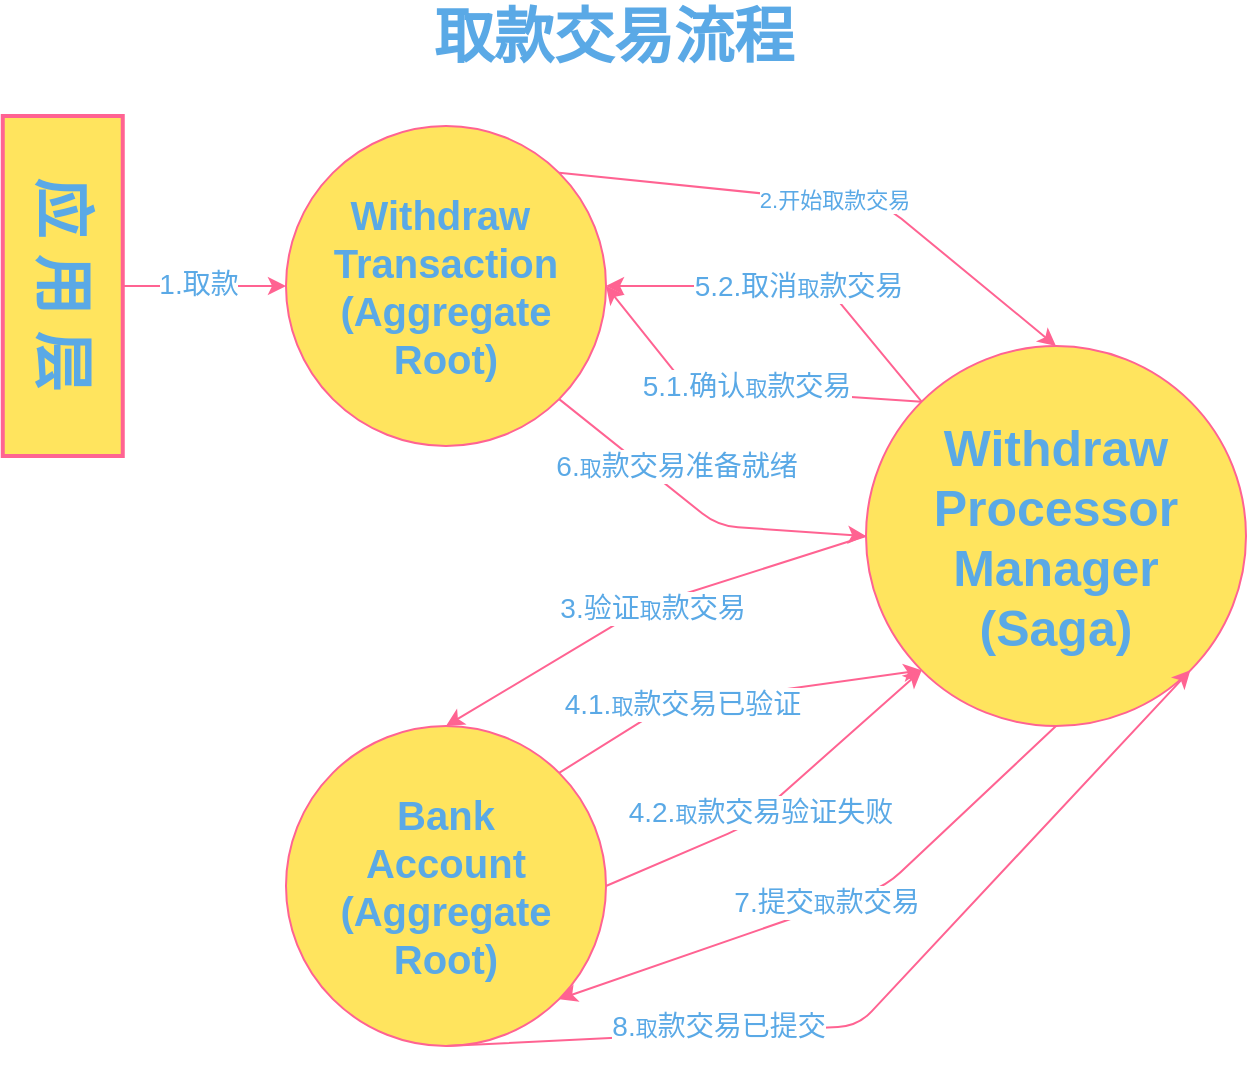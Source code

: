 <mxfile version="13.8.0" type="device"><diagram id="0JXJwRziPdHUfdTblAuO" name="第 1 页"><mxGraphModel dx="1422" dy="762" grid="1" gridSize="10" guides="1" tooltips="1" connect="1" arrows="1" fold="1" page="1" pageScale="1" pageWidth="827" pageHeight="1169" math="0" shadow="0"><root><mxCell id="0"/><mxCell id="1" parent="0"/><mxCell id="YhrCQjlHC9_9HuhFafB1-99" value="Bank&lt;br style=&quot;font-size: 20px&quot;&gt;Account&lt;br style=&quot;font-size: 20px&quot;&gt;(Aggregate&lt;br&gt;Root)" style="ellipse;whiteSpace=wrap;html=1;aspect=fixed;fillColor=#FFE45E;strokeColor=#FF6392;fontColor=#5AA9E6;fontSize=20;fontStyle=1;" vertex="1" parent="1"><mxGeometry x="250" y="380" width="160" height="160" as="geometry"/></mxCell><mxCell id="YhrCQjlHC9_9HuhFafB1-100" value="Withdraw&amp;nbsp;&lt;br style=&quot;font-size: 20px&quot;&gt;Transaction&lt;br style=&quot;font-size: 20px&quot;&gt;(Aggregate&lt;br&gt;Root)" style="ellipse;whiteSpace=wrap;html=1;aspect=fixed;fillColor=#FFE45E;strokeColor=#FF6392;fontColor=#5AA9E6;fontSize=20;fontStyle=1;" vertex="1" parent="1"><mxGeometry x="250" y="80" width="160" height="160" as="geometry"/></mxCell><mxCell id="YhrCQjlHC9_9HuhFafB1-101" value="" style="whiteSpace=wrap;html=1;direction=south;fontColor=#5AA9E6;fillColor=#FFE45E;labelBorderColor=#FFC000;strokeWidth=2;strokeColor=#FF6392;" vertex="1" parent="1"><mxGeometry x="108.38" y="75" width="60" height="170" as="geometry"/></mxCell><mxCell id="YhrCQjlHC9_9HuhFafB1-102" value="应 用 层" style="text;html=1;strokeColor=none;fillColor=none;align=center;verticalAlign=middle;whiteSpace=wrap;rotation=90;fontStyle=1;fontSize=30;fontColor=#5AA9E6;" vertex="1" parent="1"><mxGeometry x="80" y="150" width="116.75" height="20" as="geometry"/></mxCell><mxCell id="YhrCQjlHC9_9HuhFafB1-103" value="Withdraw&lt;br&gt;Processor&lt;br style=&quot;font-size: 25px&quot;&gt;Manager&lt;br style=&quot;font-size: 25px&quot;&gt;(Saga)" style="ellipse;whiteSpace=wrap;html=1;aspect=fixed;fillColor=#FFE45E;strokeColor=#FF6392;fontColor=#5AA9E6;fontSize=25;fontStyle=1;" vertex="1" parent="1"><mxGeometry x="540" y="190" width="190" height="190" as="geometry"/></mxCell><mxCell id="YhrCQjlHC9_9HuhFafB1-104" value="" style="endArrow=classic;html=1;fontSize=25;fontColor=#5AA9E6;entryX=0;entryY=0.5;entryDx=0;entryDy=0;exitX=0.5;exitY=0;exitDx=0;exitDy=0;strokeColor=#FF6392;" edge="1" parent="1" source="YhrCQjlHC9_9HuhFafB1-101" target="YhrCQjlHC9_9HuhFafB1-100"><mxGeometry width="50" height="50" relative="1" as="geometry"><mxPoint x="90" y="320" as="sourcePoint"/><mxPoint x="140" y="270" as="targetPoint"/></mxGeometry></mxCell><mxCell id="YhrCQjlHC9_9HuhFafB1-105" value="1.取款" style="edgeLabel;html=1;align=center;verticalAlign=middle;resizable=0;points=[];fontSize=14;fontColor=#5AA9E6;fontStyle=0;" vertex="1" connectable="0" parent="YhrCQjlHC9_9HuhFafB1-104"><mxGeometry x="-0.082" y="1" relative="1" as="geometry"><mxPoint as="offset"/></mxGeometry></mxCell><mxCell id="YhrCQjlHC9_9HuhFafB1-106" value="" style="endArrow=classic;html=1;fontSize=14;fontColor=#5AA9E6;exitX=1;exitY=0;exitDx=0;exitDy=0;strokeColor=#FF6392;entryX=0.5;entryY=0;entryDx=0;entryDy=0;" edge="1" parent="1" source="YhrCQjlHC9_9HuhFafB1-100" target="YhrCQjlHC9_9HuhFafB1-103"><mxGeometry width="50" height="50" relative="1" as="geometry"><mxPoint x="410" y="270" as="sourcePoint"/><mxPoint x="460" y="220" as="targetPoint"/><Array as="points"><mxPoint x="550" y="120"/></Array></mxGeometry></mxCell><mxCell id="YhrCQjlHC9_9HuhFafB1-107" value="2.开始取款交易" style="edgeLabel;html=1;align=center;verticalAlign=middle;resizable=0;points=[];fontColor=#5AA9E6;" vertex="1" connectable="0" parent="YhrCQjlHC9_9HuhFafB1-106"><mxGeometry x="0.089" y="-3" relative="1" as="geometry"><mxPoint x="-10.87" y="-4.37" as="offset"/></mxGeometry></mxCell><mxCell id="YhrCQjlHC9_9HuhFafB1-108" value="" style="endArrow=classic;html=1;fontSize=14;fontColor=#5AA9E6;entryX=0.5;entryY=0;entryDx=0;entryDy=0;exitX=0;exitY=0.5;exitDx=0;exitDy=0;strokeColor=#FF6392;" edge="1" parent="1" source="YhrCQjlHC9_9HuhFafB1-103" target="YhrCQjlHC9_9HuhFafB1-99"><mxGeometry width="50" height="50" relative="1" as="geometry"><mxPoint x="620" y="500" as="sourcePoint"/><mxPoint x="670" y="450" as="targetPoint"/><Array as="points"><mxPoint x="430" y="320"/></Array></mxGeometry></mxCell><mxCell id="YhrCQjlHC9_9HuhFafB1-109" value="3.验证&lt;span style=&quot;font-size: 11px&quot;&gt;取&lt;/span&gt;款交易" style="edgeLabel;html=1;align=center;verticalAlign=middle;resizable=0;points=[];fontSize=14;fontColor=#5AA9E6;" vertex="1" connectable="0" parent="YhrCQjlHC9_9HuhFafB1-108"><mxGeometry x="-0.182" y="3" relative="1" as="geometry"><mxPoint x="-17.4" y="4.3" as="offset"/></mxGeometry></mxCell><mxCell id="YhrCQjlHC9_9HuhFafB1-110" value="" style="endArrow=classic;html=1;fontSize=14;fontColor=#5AA9E6;exitX=1;exitY=0;exitDx=0;exitDy=0;strokeColor=#FF6392;entryX=0;entryY=1;entryDx=0;entryDy=0;" edge="1" parent="1" source="YhrCQjlHC9_9HuhFafB1-99" target="YhrCQjlHC9_9HuhFafB1-103"><mxGeometry width="50" height="50" relative="1" as="geometry"><mxPoint x="470" y="480" as="sourcePoint"/><mxPoint x="520" y="430" as="targetPoint"/><Array as="points"><mxPoint x="440" y="370"/></Array></mxGeometry></mxCell><mxCell id="YhrCQjlHC9_9HuhFafB1-111" value="4.1.&lt;span style=&quot;font-size: 11px&quot;&gt;取&lt;/span&gt;款交易已验证" style="edgeLabel;html=1;align=center;verticalAlign=middle;resizable=0;points=[];fontSize=14;fontColor=#5AA9E6;" vertex="1" connectable="0" parent="YhrCQjlHC9_9HuhFafB1-110"><mxGeometry x="-0.349" relative="1" as="geometry"><mxPoint x="7.87" y="-1.55" as="offset"/></mxGeometry></mxCell><mxCell id="YhrCQjlHC9_9HuhFafB1-112" value="" style="endArrow=classic;html=1;fontSize=14;fontColor=#5AA9E6;entryX=1;entryY=0.5;entryDx=0;entryDy=0;exitX=0;exitY=0;exitDx=0;exitDy=0;strokeColor=#FF6392;" edge="1" parent="1" source="YhrCQjlHC9_9HuhFafB1-103" target="YhrCQjlHC9_9HuhFafB1-100"><mxGeometry width="50" height="50" relative="1" as="geometry"><mxPoint x="250" y="350" as="sourcePoint"/><mxPoint x="300" y="300" as="targetPoint"/><Array as="points"><mxPoint x="450" y="210"/></Array></mxGeometry></mxCell><mxCell id="YhrCQjlHC9_9HuhFafB1-113" value="5.1.确认&lt;span style=&quot;font-size: 11px&quot;&gt;取&lt;/span&gt;款交易" style="edgeLabel;html=1;align=center;verticalAlign=middle;resizable=0;points=[];fontSize=14;fontColor=#5AA9E6;" vertex="1" connectable="0" parent="YhrCQjlHC9_9HuhFafB1-112"><mxGeometry x="0.316" y="-1" relative="1" as="geometry"><mxPoint x="30.42" y="2.12" as="offset"/></mxGeometry></mxCell><mxCell id="YhrCQjlHC9_9HuhFafB1-114" value="取款交易流程" style="text;html=1;strokeColor=none;fillColor=none;align=center;verticalAlign=middle;whiteSpace=wrap;fontSize=30;fontStyle=1;fontColor=#5AA9E6;" vertex="1" parent="1"><mxGeometry x="299" y="20" width="230" height="30" as="geometry"/></mxCell><mxCell id="YhrCQjlHC9_9HuhFafB1-115" value="" style="endArrow=classic;html=1;fontSize=20;entryX=0;entryY=1;entryDx=0;entryDy=0;exitX=1;exitY=0.5;exitDx=0;exitDy=0;strokeColor=#FF6392;fontColor=#5AA9E6;" edge="1" parent="1" source="YhrCQjlHC9_9HuhFafB1-99" target="YhrCQjlHC9_9HuhFafB1-103"><mxGeometry width="50" height="50" relative="1" as="geometry"><mxPoint x="580" y="550" as="sourcePoint"/><mxPoint x="630" y="500" as="targetPoint"/><Array as="points"><mxPoint x="480" y="430"/></Array></mxGeometry></mxCell><mxCell id="YhrCQjlHC9_9HuhFafB1-116" value="4.2.&lt;span style=&quot;font-size: 11px&quot;&gt;取&lt;/span&gt;款交易验证失败" style="edgeLabel;html=1;align=center;verticalAlign=middle;resizable=0;points=[];fontSize=14;fontColor=#5AA9E6;" vertex="1" connectable="0" parent="YhrCQjlHC9_9HuhFafB1-115"><mxGeometry x="-0.114" y="1" relative="1" as="geometry"><mxPoint as="offset"/></mxGeometry></mxCell><mxCell id="YhrCQjlHC9_9HuhFafB1-117" value="" style="endArrow=classic;html=1;strokeColor=#FF6392;fillColor=#FFE45E;fontColor=#5AA9E6;exitX=0;exitY=0;exitDx=0;exitDy=0;entryX=1;entryY=0.5;entryDx=0;entryDy=0;" edge="1" parent="1" source="YhrCQjlHC9_9HuhFafB1-103" target="YhrCQjlHC9_9HuhFafB1-100"><mxGeometry width="50" height="50" relative="1" as="geometry"><mxPoint x="660" y="500" as="sourcePoint"/><mxPoint x="411" y="170" as="targetPoint"/><Array as="points"><mxPoint x="520" y="160"/></Array></mxGeometry></mxCell><mxCell id="YhrCQjlHC9_9HuhFafB1-118" value="5.2.取消&lt;span style=&quot;font-size: 11px&quot;&gt;取&lt;/span&gt;款交易" style="edgeLabel;html=1;align=center;verticalAlign=middle;resizable=0;points=[];fontSize=14;fontColor=#5AA9E6;" vertex="1" connectable="0" parent="YhrCQjlHC9_9HuhFafB1-117"><mxGeometry x="-0.116" relative="1" as="geometry"><mxPoint x="-7" as="offset"/></mxGeometry></mxCell><mxCell id="YhrCQjlHC9_9HuhFafB1-119" value="" style="endArrow=classic;html=1;fontSize=14;fontColor=#5AA9E6;exitX=1;exitY=1;exitDx=0;exitDy=0;strokeColor=#FF6392;entryX=0;entryY=0.5;entryDx=0;entryDy=0;" edge="1" parent="1" source="YhrCQjlHC9_9HuhFafB1-100" target="YhrCQjlHC9_9HuhFafB1-103"><mxGeometry width="50" height="50" relative="1" as="geometry"><mxPoint x="543.825" y="267.825" as="sourcePoint"/><mxPoint x="280" y="290" as="targetPoint"/><Array as="points"><mxPoint x="466" y="280"/></Array></mxGeometry></mxCell><mxCell id="YhrCQjlHC9_9HuhFafB1-120" value="6.&lt;span style=&quot;font-size: 11px&quot;&gt;取&lt;/span&gt;款交易准备就绪" style="edgeLabel;html=1;align=center;verticalAlign=middle;resizable=0;points=[];fontSize=14;fontColor=#5AA9E6;" vertex="1" connectable="0" parent="YhrCQjlHC9_9HuhFafB1-119"><mxGeometry x="0.316" y="-1" relative="1" as="geometry"><mxPoint x="-35.25" y="-31.97" as="offset"/></mxGeometry></mxCell><mxCell id="YhrCQjlHC9_9HuhFafB1-121" value="" style="endArrow=classic;html=1;fontSize=14;fontColor=#5AA9E6;entryX=1;entryY=1;entryDx=0;entryDy=0;exitX=0.5;exitY=1;exitDx=0;exitDy=0;strokeColor=#FF6392;" edge="1" parent="1" source="YhrCQjlHC9_9HuhFafB1-103" target="YhrCQjlHC9_9HuhFafB1-99"><mxGeometry width="50" height="50" relative="1" as="geometry"><mxPoint x="655" y="470" as="sourcePoint"/><mxPoint x="445" y="565" as="targetPoint"/><Array as="points"><mxPoint x="550" y="460"/></Array></mxGeometry></mxCell><mxCell id="YhrCQjlHC9_9HuhFafB1-122" value="7.提交&lt;span style=&quot;font-size: 11px&quot;&gt;取&lt;/span&gt;款交易" style="edgeLabel;html=1;align=center;verticalAlign=middle;resizable=0;points=[];fontSize=14;fontColor=#5AA9E6;" vertex="1" connectable="0" parent="YhrCQjlHC9_9HuhFafB1-121"><mxGeometry x="-0.182" y="3" relative="1" as="geometry"><mxPoint x="-29.78" y="4.3" as="offset"/></mxGeometry></mxCell><mxCell id="YhrCQjlHC9_9HuhFafB1-123" value="" style="endArrow=classic;html=1;fontSize=20;entryX=1;entryY=1;entryDx=0;entryDy=0;exitX=0.5;exitY=1;exitDx=0;exitDy=0;strokeColor=#FF6392;fontColor=#5AA9E6;" edge="1" parent="1" source="YhrCQjlHC9_9HuhFafB1-99" target="YhrCQjlHC9_9HuhFafB1-103"><mxGeometry width="50" height="50" relative="1" as="geometry"><mxPoint x="420" y="597.82" as="sourcePoint"/><mxPoint x="577.825" y="489.995" as="targetPoint"/><Array as="points"><mxPoint x="536" y="530"/></Array></mxGeometry></mxCell><mxCell id="YhrCQjlHC9_9HuhFafB1-124" value="8.&lt;span style=&quot;font-size: 11px&quot;&gt;取&lt;/span&gt;款交易已提交" style="edgeLabel;html=1;align=center;verticalAlign=middle;resizable=0;points=[];fontSize=14;fontColor=#5AA9E6;" vertex="1" connectable="0" parent="YhrCQjlHC9_9HuhFafB1-123"><mxGeometry x="-0.114" y="1" relative="1" as="geometry"><mxPoint x="-62.72" as="offset"/></mxGeometry></mxCell></root></mxGraphModel></diagram></mxfile>